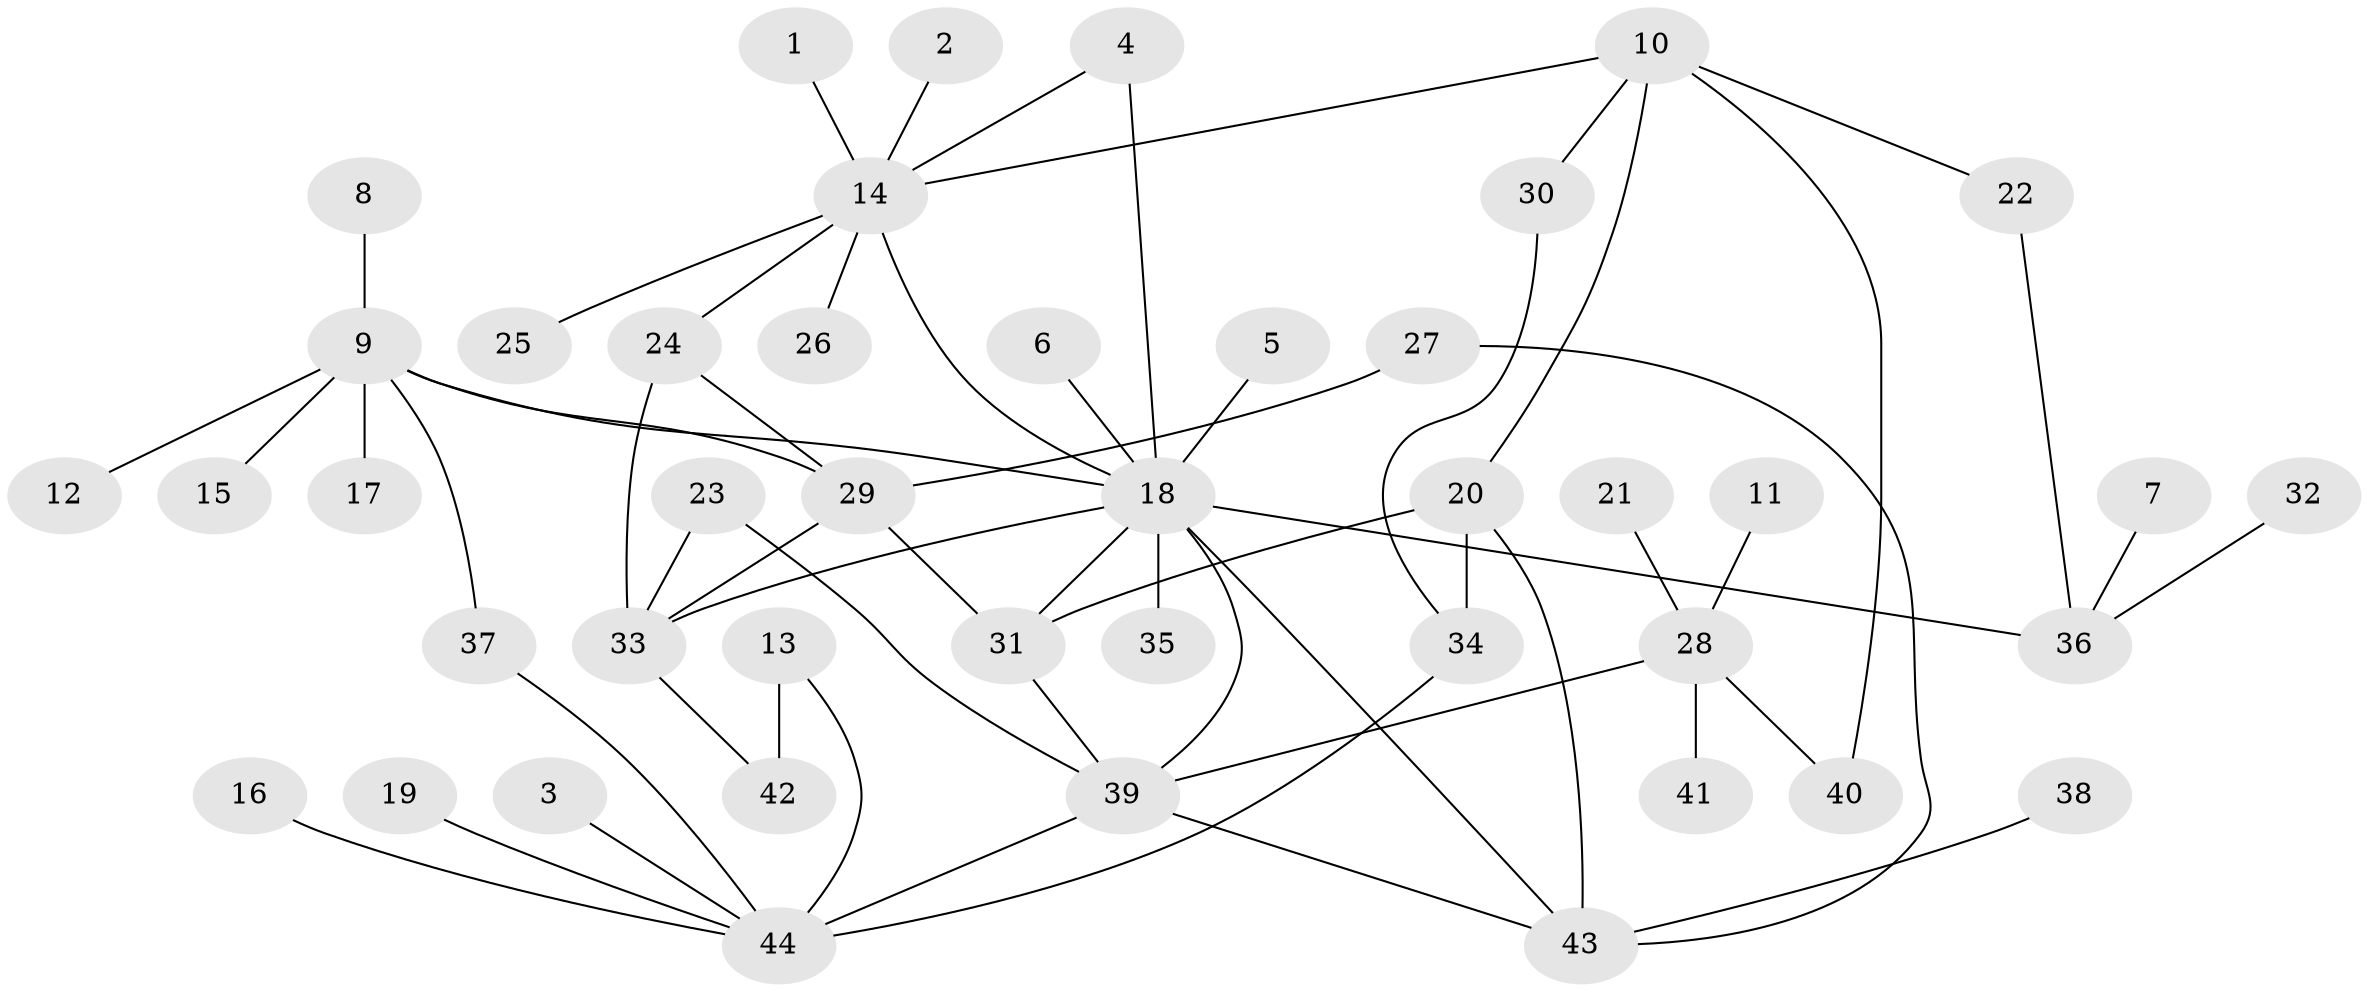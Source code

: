 // original degree distribution, {10: 0.013888888888888888, 16: 0.006944444444444444, 9: 0.013888888888888888, 7: 0.006944444444444444, 8: 0.013888888888888888, 6: 0.020833333333333332, 11: 0.013888888888888888, 4: 0.041666666666666664, 2: 0.18055555555555555, 3: 0.0763888888888889, 1: 0.5902777777777778, 5: 0.020833333333333332}
// Generated by graph-tools (version 1.1) at 2025/36/03/04/25 23:36:50]
// undirected, 44 vertices, 60 edges
graph export_dot {
  node [color=gray90,style=filled];
  1;
  2;
  3;
  4;
  5;
  6;
  7;
  8;
  9;
  10;
  11;
  12;
  13;
  14;
  15;
  16;
  17;
  18;
  19;
  20;
  21;
  22;
  23;
  24;
  25;
  26;
  27;
  28;
  29;
  30;
  31;
  32;
  33;
  34;
  35;
  36;
  37;
  38;
  39;
  40;
  41;
  42;
  43;
  44;
  1 -- 14 [weight=1.0];
  2 -- 14 [weight=1.0];
  3 -- 44 [weight=1.0];
  4 -- 14 [weight=1.0];
  4 -- 18 [weight=1.0];
  5 -- 18 [weight=1.0];
  6 -- 18 [weight=1.0];
  7 -- 36 [weight=1.0];
  8 -- 9 [weight=1.0];
  9 -- 12 [weight=1.0];
  9 -- 15 [weight=1.0];
  9 -- 17 [weight=1.0];
  9 -- 18 [weight=1.0];
  9 -- 29 [weight=1.0];
  9 -- 37 [weight=1.0];
  10 -- 14 [weight=1.0];
  10 -- 20 [weight=1.0];
  10 -- 22 [weight=1.0];
  10 -- 30 [weight=1.0];
  10 -- 40 [weight=1.0];
  11 -- 28 [weight=1.0];
  13 -- 42 [weight=1.0];
  13 -- 44 [weight=1.0];
  14 -- 18 [weight=1.0];
  14 -- 24 [weight=1.0];
  14 -- 25 [weight=1.0];
  14 -- 26 [weight=1.0];
  16 -- 44 [weight=1.0];
  18 -- 31 [weight=1.0];
  18 -- 33 [weight=1.0];
  18 -- 35 [weight=1.0];
  18 -- 36 [weight=2.0];
  18 -- 39 [weight=1.0];
  18 -- 43 [weight=1.0];
  19 -- 44 [weight=1.0];
  20 -- 31 [weight=1.0];
  20 -- 34 [weight=1.0];
  20 -- 43 [weight=1.0];
  21 -- 28 [weight=1.0];
  22 -- 36 [weight=1.0];
  23 -- 33 [weight=1.0];
  23 -- 39 [weight=1.0];
  24 -- 29 [weight=2.0];
  24 -- 33 [weight=1.0];
  27 -- 29 [weight=1.0];
  27 -- 43 [weight=1.0];
  28 -- 39 [weight=1.0];
  28 -- 40 [weight=1.0];
  28 -- 41 [weight=1.0];
  29 -- 31 [weight=1.0];
  29 -- 33 [weight=1.0];
  30 -- 34 [weight=1.0];
  31 -- 39 [weight=1.0];
  32 -- 36 [weight=1.0];
  33 -- 42 [weight=1.0];
  34 -- 44 [weight=2.0];
  37 -- 44 [weight=1.0];
  38 -- 43 [weight=1.0];
  39 -- 43 [weight=1.0];
  39 -- 44 [weight=1.0];
}
